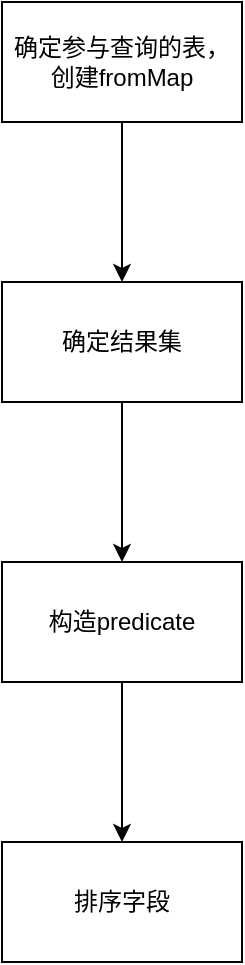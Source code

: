 <mxfile version="13.11.0" type="github">
  <diagram id="3DIlXLQ4UgavzZuqrzp-" name="第 1 页">
    <mxGraphModel dx="1209" dy="781" grid="1" gridSize="10" guides="1" tooltips="1" connect="1" arrows="1" fold="1" page="1" pageScale="1" pageWidth="3200" pageHeight="1920" math="0" shadow="0">
      <root>
        <mxCell id="0" />
        <mxCell id="1" parent="0" />
        <mxCell id="3xzh66dISei7fghn00xY-3" value="" style="edgeStyle=orthogonalEdgeStyle;rounded=0;orthogonalLoop=1;jettySize=auto;html=1;" edge="1" parent="1" source="3xzh66dISei7fghn00xY-1" target="3xzh66dISei7fghn00xY-2">
          <mxGeometry relative="1" as="geometry" />
        </mxCell>
        <mxCell id="3xzh66dISei7fghn00xY-1" value="确定参与查询的表，&lt;br&gt;创建fromMap" style="rounded=0;whiteSpace=wrap;html=1;" vertex="1" parent="1">
          <mxGeometry x="430" y="240" width="120" height="60" as="geometry" />
        </mxCell>
        <mxCell id="3xzh66dISei7fghn00xY-5" value="" style="edgeStyle=orthogonalEdgeStyle;rounded=0;orthogonalLoop=1;jettySize=auto;html=1;" edge="1" parent="1" source="3xzh66dISei7fghn00xY-2" target="3xzh66dISei7fghn00xY-4">
          <mxGeometry relative="1" as="geometry" />
        </mxCell>
        <mxCell id="3xzh66dISei7fghn00xY-2" value="确定结果集" style="rounded=0;whiteSpace=wrap;html=1;" vertex="1" parent="1">
          <mxGeometry x="430" y="380" width="120" height="60" as="geometry" />
        </mxCell>
        <mxCell id="3xzh66dISei7fghn00xY-7" value="" style="edgeStyle=orthogonalEdgeStyle;rounded=0;orthogonalLoop=1;jettySize=auto;html=1;" edge="1" parent="1" source="3xzh66dISei7fghn00xY-4" target="3xzh66dISei7fghn00xY-6">
          <mxGeometry relative="1" as="geometry" />
        </mxCell>
        <mxCell id="3xzh66dISei7fghn00xY-4" value="构造predicate" style="rounded=0;whiteSpace=wrap;html=1;" vertex="1" parent="1">
          <mxGeometry x="430" y="520" width="120" height="60" as="geometry" />
        </mxCell>
        <mxCell id="3xzh66dISei7fghn00xY-6" value="排序字段" style="rounded=0;whiteSpace=wrap;html=1;" vertex="1" parent="1">
          <mxGeometry x="430" y="660" width="120" height="60" as="geometry" />
        </mxCell>
      </root>
    </mxGraphModel>
  </diagram>
</mxfile>

